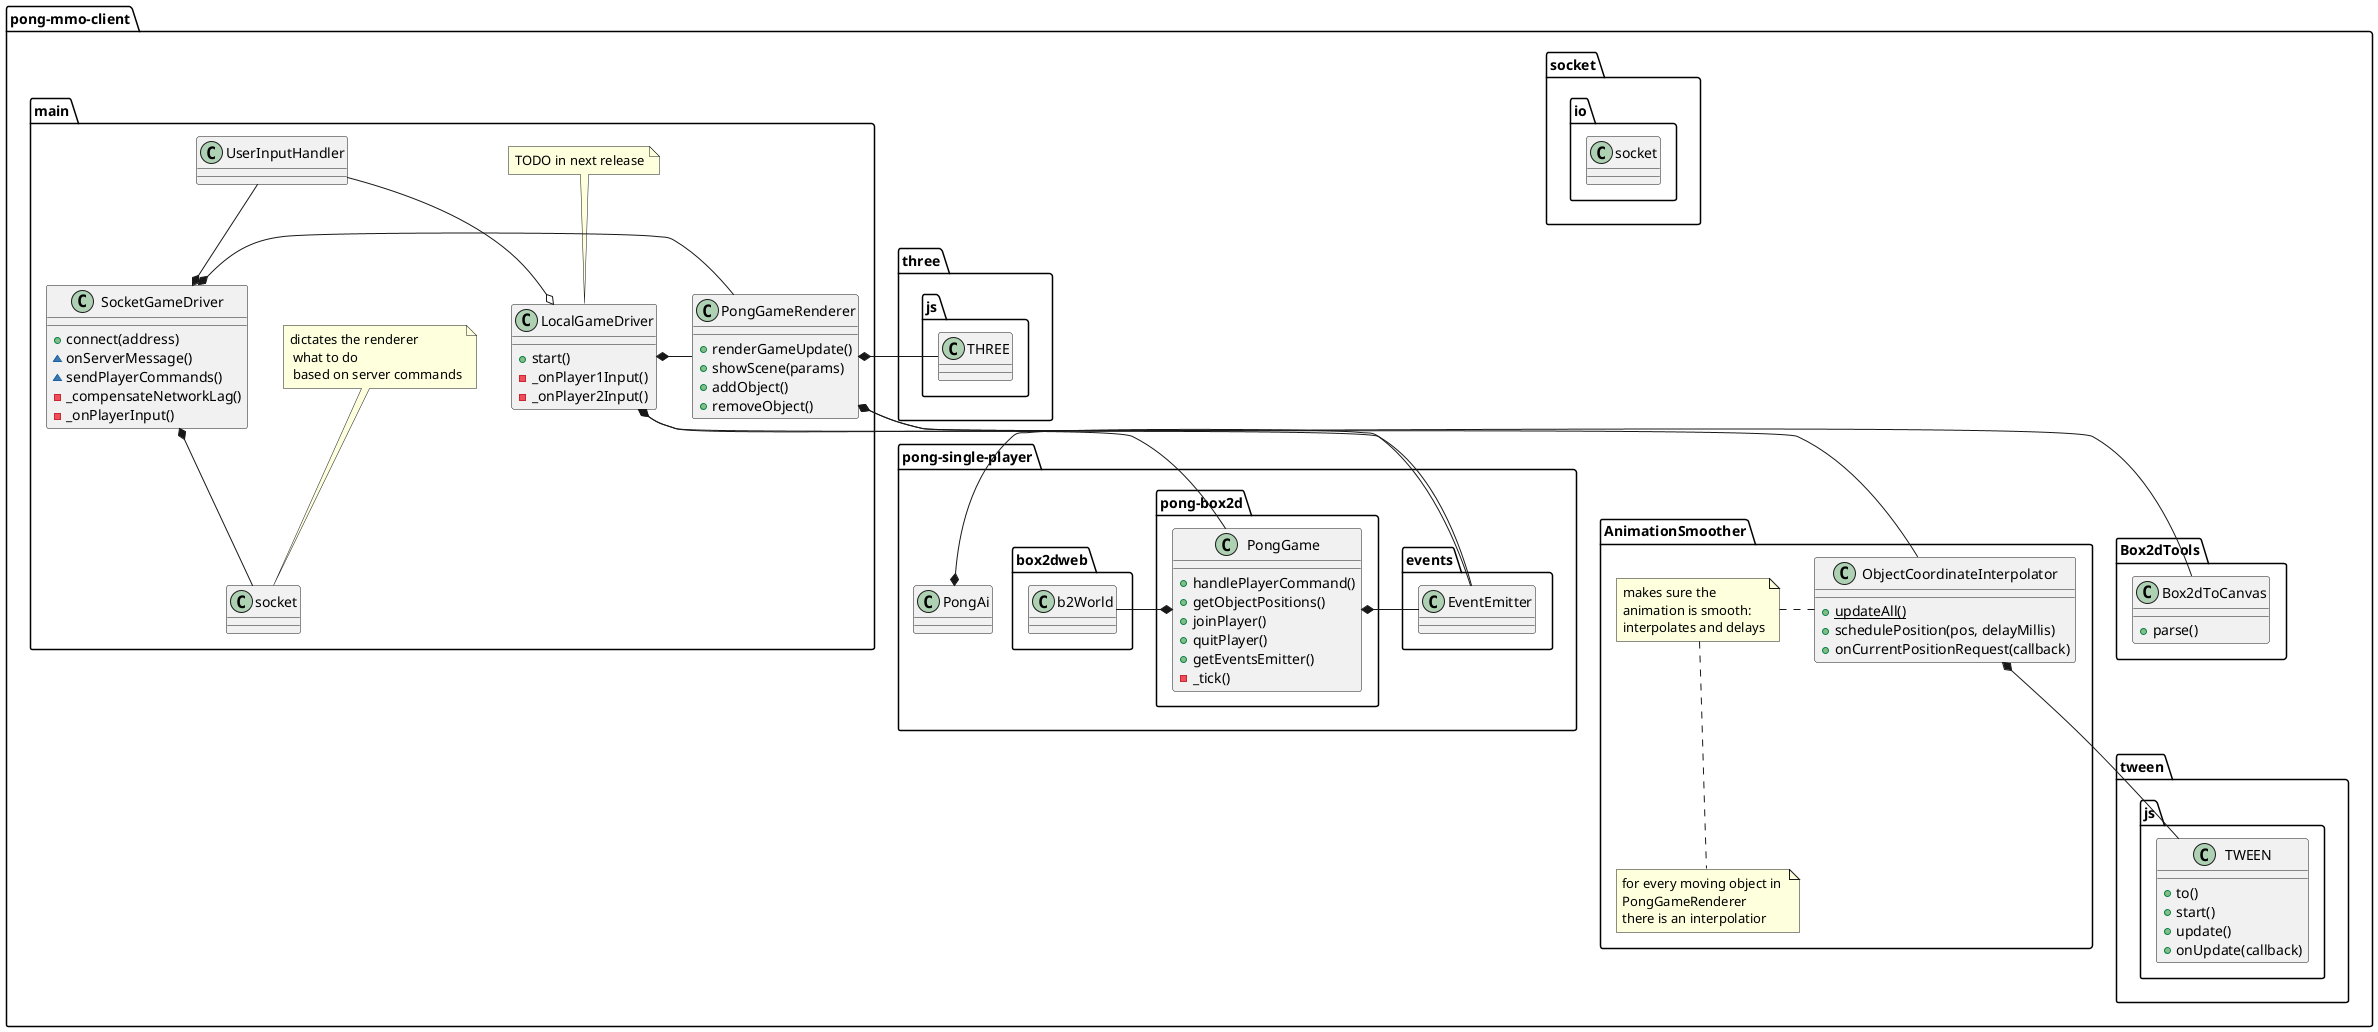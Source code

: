 @startuml

package pong-mmo-client {
  package socket.io {
    class socket
  }

  package three.js {
    class THREE
  }
  
  package pong-single-player {
    package events {
      class EventEmitter
    }

    class PongAi {

    }
    package pong-box2d{
      class PongGame {
        +handlePlayerCommand()
        +getObjectPositions()
        +joinPlayer()
        +quitPlayer()
        +getEventsEmitter()
        -_tick()
      }
    }
    package box2dweb {
      class b2World
    }
    PongGame *- b2World
    PongGame *- EventEmitter
    PongAi *- EventEmitter
  }

  package main {
  
    class SocketGameDriver {      
      +connect(address)
      ~onServerMessage()
      ~sendPlayerCommands()
      -_compensateNetworkLag()
      -_onPlayerInput()
    }
    SocketGameDriver *-- socket
    note top: dictates the renderer \n what to do \n based on server commands
    
    class LocalGameDriver {
      +start()
      -_onPlayer1Input()
      -_onPlayer2Input()
    }
    note top: TODO in next release
    LocalGameDriver *-- PongGame
    LocalGameDriver *-- EventEmitter
    LocalGameDriver *- PongGameRenderer
    

    class PongGameRenderer {
      +renderGameUpdate()
      +showScene(params)
      +addObject()
      +removeObject()
    }

    PongGameRenderer *- THREE
    SocketGameDriver *- PongGameRenderer
    
    class UserInputHandler {
    
    }
    UserInputHandler --* SocketGameDriver
    UserInputHandler --o LocalGameDriver
  }

  package Box2dTools {
    class Box2dToCanvas {
      +parse()
    }
  }

  PongGameRenderer *-- Box2dToCanvas

  package AnimationSmoother {

    class ObjectCoordinateInterpolator {
      {static}+updateAll()
      +schedulePosition(pos, delayMillis)
      +onCurrentPositionRequest(callback)
    }
    note right: makes sure the \nanimation is smooth: \ninterpolates and delays
    note bottom: for every moving object in \nPongGameRenderer \nthere is an interpolatior
  }

  PongGameRenderer o-- ObjectCoordinateInterpolator

  package tween.js {
    class TWEEN {
      +to()
      +start()
      +update()
      +onUpdate(callback)
    }
  }
  ObjectCoordinateInterpolator *-- TWEEN
  
}




@enduml